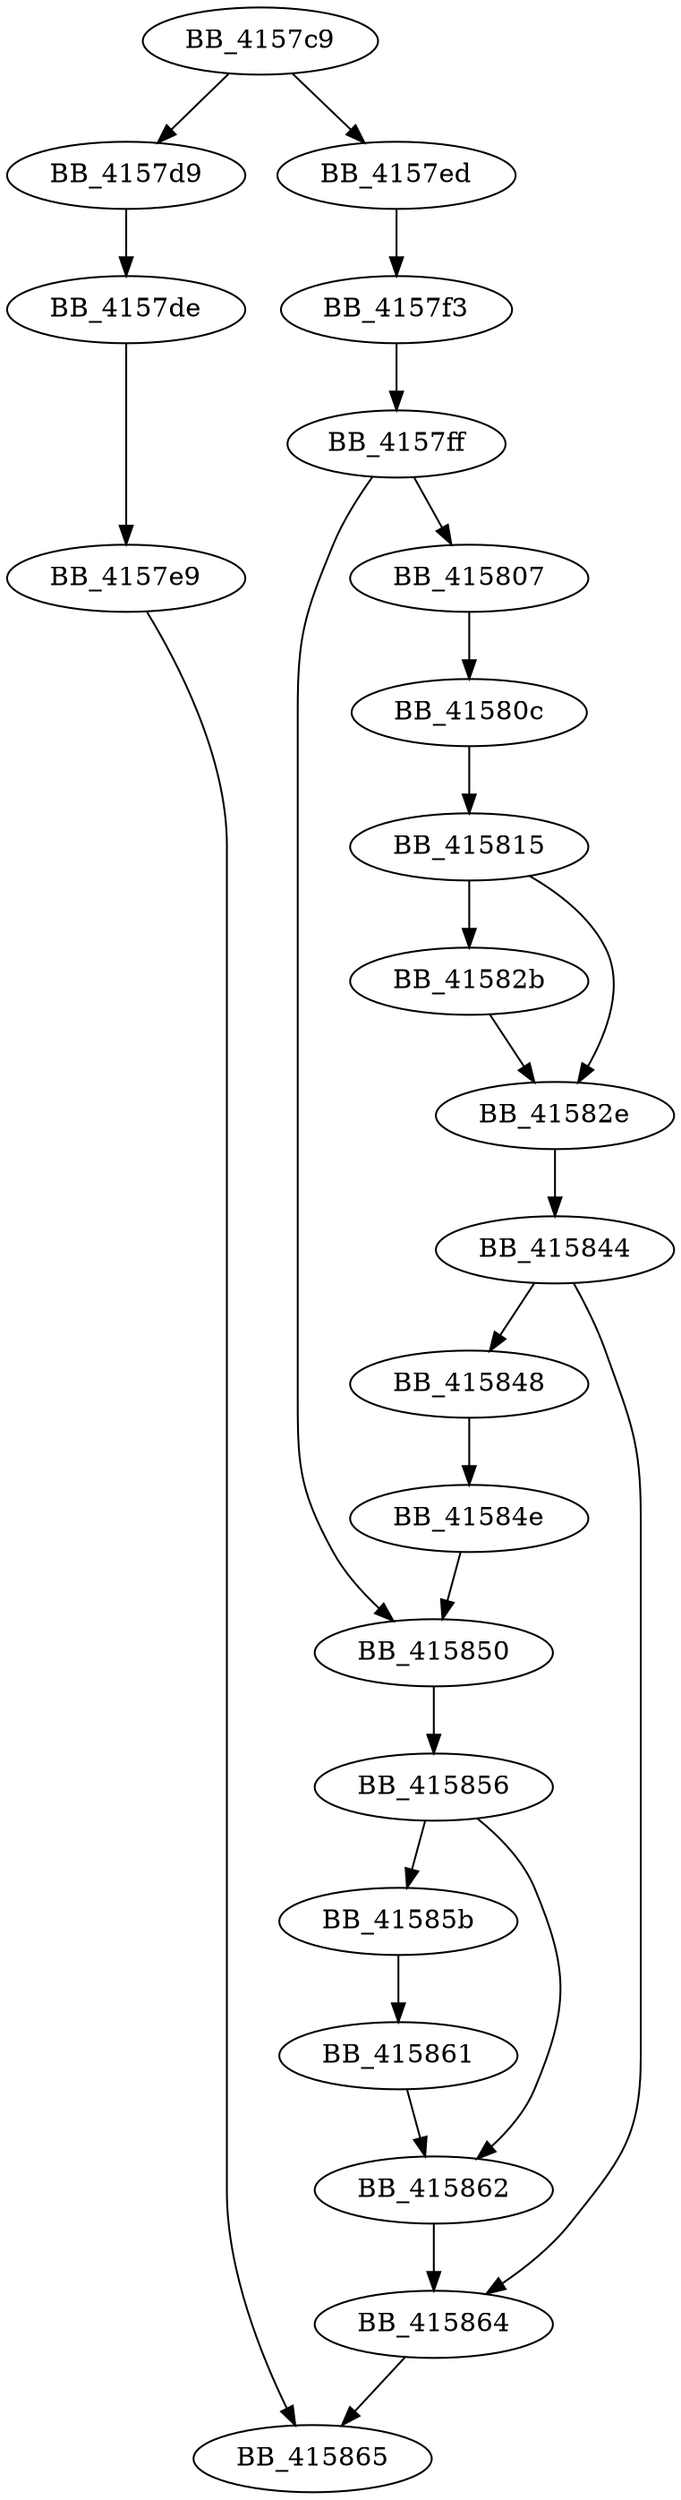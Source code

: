 DiGraph __beginthreadex{
BB_4157c9->BB_4157d9
BB_4157c9->BB_4157ed
BB_4157d9->BB_4157de
BB_4157de->BB_4157e9
BB_4157e9->BB_415865
BB_4157ed->BB_4157f3
BB_4157f3->BB_4157ff
BB_4157ff->BB_415807
BB_4157ff->BB_415850
BB_415807->BB_41580c
BB_41580c->BB_415815
BB_415815->BB_41582b
BB_415815->BB_41582e
BB_41582b->BB_41582e
BB_41582e->BB_415844
BB_415844->BB_415848
BB_415844->BB_415864
BB_415848->BB_41584e
BB_41584e->BB_415850
BB_415850->BB_415856
BB_415856->BB_41585b
BB_415856->BB_415862
BB_41585b->BB_415861
BB_415861->BB_415862
BB_415862->BB_415864
BB_415864->BB_415865
}

